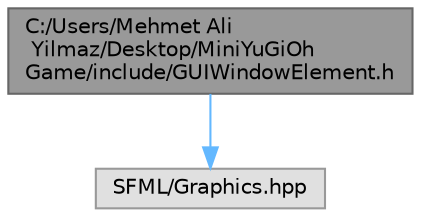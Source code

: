 digraph "C:/Users/Mehmet Ali Yilmaz/Desktop/MiniYuGiOhGame/include/GUIWindowElement.h"
{
 // LATEX_PDF_SIZE
  bgcolor="transparent";
  edge [fontname=Helvetica,fontsize=10,labelfontname=Helvetica,labelfontsize=10];
  node [fontname=Helvetica,fontsize=10,shape=box,height=0.2,width=0.4];
  Node1 [id="Node000001",label="C:/Users/Mehmet Ali\l Yilmaz/Desktop/MiniYuGiOh\lGame/include/GUIWindowElement.h",height=0.2,width=0.4,color="gray40", fillcolor="grey60", style="filled", fontcolor="black",tooltip="This file contains the declaration of the GUIWindowElement class."];
  Node1 -> Node2 [id="edge1_Node000001_Node000002",color="steelblue1",style="solid",tooltip=" "];
  Node2 [id="Node000002",label="SFML/Graphics.hpp",height=0.2,width=0.4,color="grey60", fillcolor="#E0E0E0", style="filled",tooltip=" "];
}

